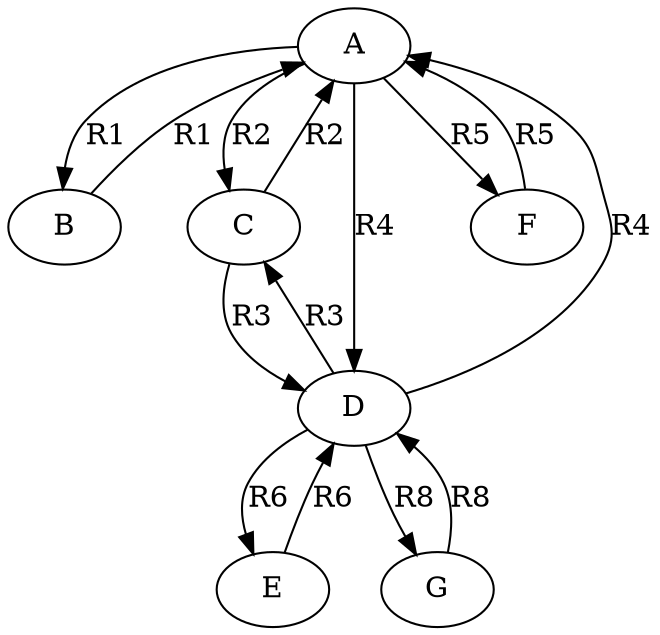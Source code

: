 digraph {
	A [label="A"];
	B [label="B"];
	C [label="C"];
	D [label="D"];
	E [label="E"];
	F [label="F"];
	G [label="G"];

	B -> A [label="R1"];
	A -> C [label="R2"];
	C -> D [label="R3"];
	A -> D [label="R4"];
	A -> F [label="R5"];
	E -> D [label="R6"];
	G -> D [label="R8"];
	A -> B [label="R1"];
	C -> A [label="R2"];
	D -> C [label="R3"];
	D -> A [label="R4"];
	F -> A [label="R5"];
	D -> E [label="R6"];
	D -> G [label="R8"];
}
